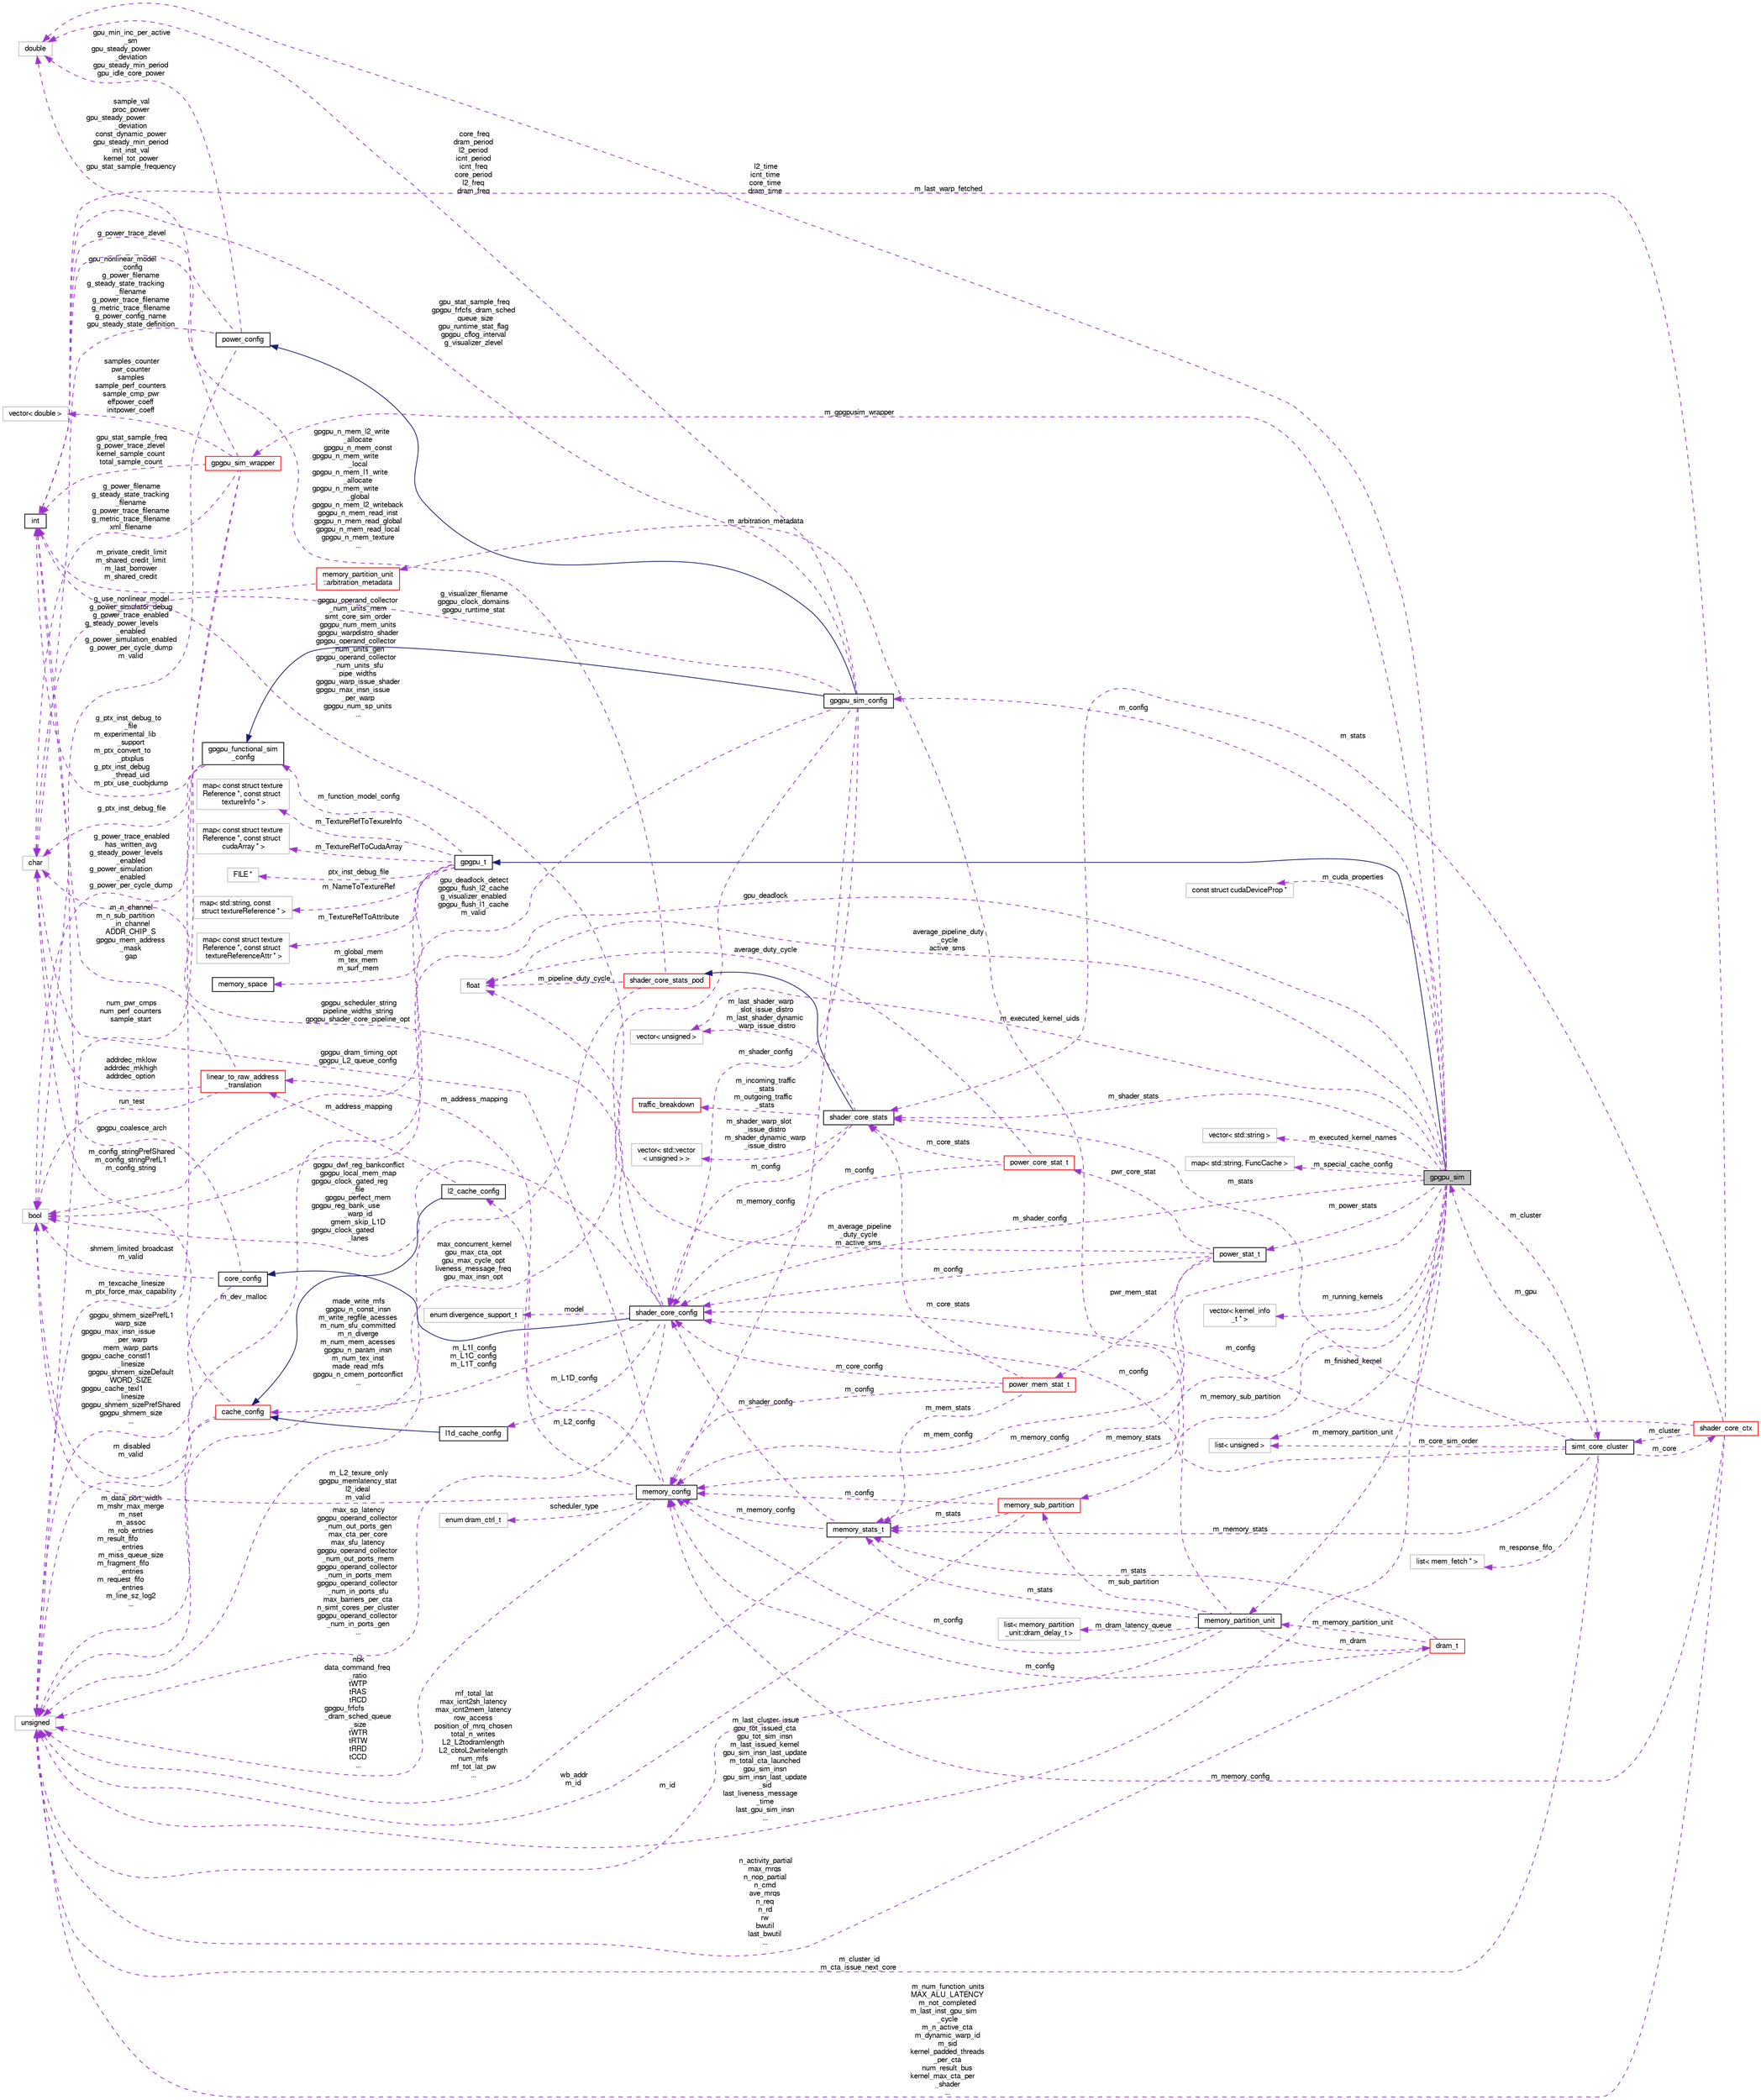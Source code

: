 digraph "gpgpu_sim"
{
  bgcolor="transparent";
  edge [fontname="FreeSans",fontsize="10",labelfontname="FreeSans",labelfontsize="10"];
  node [fontname="FreeSans",fontsize="10",shape=record];
  rankdir="LR";
  Node2 [label="gpgpu_sim",height=0.2,width=0.4,color="black", fillcolor="grey75", style="filled", fontcolor="black"];
  Node3 -> Node2 [dir="back",color="midnightblue",fontsize="10",style="solid",fontname="FreeSans"];
  Node3 [label="gpgpu_t",height=0.2,width=0.4,color="black",URL="$classgpgpu__t.html"];
  Node4 -> Node3 [dir="back",color="darkorchid3",fontsize="10",style="dashed",label=" m_TextureRefToTexureInfo" ,fontname="FreeSans"];
  Node4 [label="map\< const struct texture\lReference *, const struct\l textureInfo * \>",height=0.2,width=0.4,color="grey75"];
  Node5 -> Node3 [dir="back",color="darkorchid3",fontsize="10",style="dashed",label=" m_TextureRefToCudaArray" ,fontname="FreeSans"];
  Node5 [label="map\< const struct texture\lReference *, const struct\l cudaArray * \>",height=0.2,width=0.4,color="grey75"];
  Node6 -> Node3 [dir="back",color="darkorchid3",fontsize="10",style="dashed",label=" ptx_inst_debug_file" ,fontname="FreeSans"];
  Node6 [label="FILE *",height=0.2,width=0.4,color="grey75"];
  Node7 -> Node3 [dir="back",color="darkorchid3",fontsize="10",style="dashed",label=" m_NameToTextureRef" ,fontname="FreeSans"];
  Node7 [label="map\< std::string, const\l struct textureReference * \>",height=0.2,width=0.4,color="grey75"];
  Node8 -> Node3 [dir="back",color="darkorchid3",fontsize="10",style="dashed",label=" m_TextureRefToAttribute" ,fontname="FreeSans"];
  Node8 [label="map\< const struct texture\lReference *, const struct\l textureReferenceAttr * \>",height=0.2,width=0.4,color="grey75"];
  Node9 -> Node3 [dir="back",color="darkorchid3",fontsize="10",style="dashed",label=" m_dev_malloc" ,fontname="FreeSans"];
  Node9 [label="unsigned",height=0.2,width=0.4,color="grey75"];
  Node10 -> Node3 [dir="back",color="darkorchid3",fontsize="10",style="dashed",label=" m_global_mem\nm_tex_mem\nm_surf_mem" ,fontname="FreeSans"];
  Node10 [label="memory_space",height=0.2,width=0.4,color="black",URL="$classmemory__space.html"];
  Node11 -> Node3 [dir="back",color="darkorchid3",fontsize="10",style="dashed",label=" m_function_model_config" ,fontname="FreeSans"];
  Node11 [label="gpgpu_functional_sim\l_config",height=0.2,width=0.4,color="black",URL="$classgpgpu__functional__sim__config.html"];
  Node12 -> Node11 [dir="back",color="darkorchid3",fontsize="10",style="dashed",label=" g_ptx_inst_debug_file" ,fontname="FreeSans"];
  Node12 [label="char",height=0.2,width=0.4,color="grey75"];
  Node13 -> Node11 [dir="back",color="darkorchid3",fontsize="10",style="dashed",label=" g_ptx_inst_debug_to\l_file\nm_experimental_lib\l_support\nm_ptx_convert_to\l_ptxplus\ng_ptx_inst_debug\l_thread_uid\nm_ptx_use_cuobjdump" ,fontname="FreeSans"];
  Node13 [label="int",height=0.2,width=0.4,color="black",URL="$classint.html"];
  Node9 -> Node11 [dir="back",color="darkorchid3",fontsize="10",style="dashed",label=" m_texcache_linesize\nm_ptx_force_max_capability" ,fontname="FreeSans"];
  Node14 -> Node2 [dir="back",color="darkorchid3",fontsize="10",style="dashed",label=" l2_time\nicnt_time\ncore_time\ndram_time" ,fontname="FreeSans"];
  Node14 [label="double",height=0.2,width=0.4,color="grey75"];
  Node15 -> Node2 [dir="back",color="darkorchid3",fontsize="10",style="dashed",label=" m_shader_config" ,fontname="FreeSans"];
  Node15 [label="shader_core_config",height=0.2,width=0.4,color="black",URL="$structshader__core__config.html"];
  Node16 -> Node15 [dir="back",color="midnightblue",fontsize="10",style="solid",fontname="FreeSans"];
  Node16 [label="core_config",height=0.2,width=0.4,color="black",URL="$structcore__config.html"];
  Node13 -> Node16 [dir="back",color="darkorchid3",fontsize="10",style="dashed",label=" gpgpu_coalesce_arch" ,fontname="FreeSans"];
  Node17 -> Node16 [dir="back",color="darkorchid3",fontsize="10",style="dashed",label=" shmem_limited_broadcast\nm_valid" ,fontname="FreeSans"];
  Node17 [label="bool",height=0.2,width=0.4,color="grey75"];
  Node9 -> Node16 [dir="back",color="darkorchid3",fontsize="10",style="dashed",label=" gpgpu_shmem_sizePrefL1\nwarp_size\ngpgpu_max_insn_issue\l_per_warp\nmem_warp_parts\ngpgpu_cache_constl1\l_linesize\ngpgpu_shmem_sizeDefault\nWORD_SIZE\ngpgpu_cache_texl1\l_linesize\ngpgpu_shmem_sizePrefShared\ngpgpu_shmem_size\n..." ,fontname="FreeSans"];
  Node18 -> Node15 [dir="back",color="darkorchid3",fontsize="10",style="dashed",label=" m_L1D_config" ,fontname="FreeSans"];
  Node18 [label="l1d_cache_config",height=0.2,width=0.4,color="black",URL="$classl1d__cache__config.html"];
  Node19 -> Node18 [dir="back",color="midnightblue",fontsize="10",style="solid",fontname="FreeSans"];
  Node19 [label="cache_config",height=0.2,width=0.4,color="red",URL="$classcache__config.html"];
  Node12 -> Node19 [dir="back",color="darkorchid3",fontsize="10",style="dashed",label=" m_config_stringPrefShared\nm_config_stringPrefL1\nm_config_string" ,fontname="FreeSans"];
  Node17 -> Node19 [dir="back",color="darkorchid3",fontsize="10",style="dashed",label=" m_disabled\nm_valid" ,fontname="FreeSans"];
  Node9 -> Node19 [dir="back",color="darkorchid3",fontsize="10",style="dashed",label=" m_data_port_width\nm_mshr_max_merge\nm_nset\nm_assoc\nm_rob_entries\nm_result_fifo\l_entries\nm_miss_queue_size\nm_fragment_fifo\l_entries\nm_request_fifo\l_entries\nm_line_sz_log2\n..." ,fontname="FreeSans"];
  Node12 -> Node15 [dir="back",color="darkorchid3",fontsize="10",style="dashed",label=" gpgpu_scheduler_string\npipeline_widths_string\ngpgpu_shader_core_pipeline_opt" ,fontname="FreeSans"];
  Node30 -> Node15 [dir="back",color="darkorchid3",fontsize="10",style="dashed",label=" model" ,fontname="FreeSans"];
  Node30 [label="enum divergence_support_t",height=0.2,width=0.4,color="grey75"];
  Node13 -> Node15 [dir="back",color="darkorchid3",fontsize="10",style="dashed",label=" gpgpu_operand_collector\l_num_units_mem\nsimt_core_sim_order\ngpgpu_num_mem_units\ngpgpu_warpdistro_shader\ngpgpu_operand_collector\l_num_units_gen\ngpgpu_operand_collector\l_num_units_sfu\npipe_widths\ngpgpu_warp_issue_shader\ngpgpu_max_insn_issue\l_per_warp\ngpgpu_num_sp_units\n..." ,fontname="FreeSans"];
  Node17 -> Node15 [dir="back",color="darkorchid3",fontsize="10",style="dashed",label=" gpgpu_dwf_reg_bankconflict\ngpgpu_local_mem_map\ngpgpu_clock_gated_reg\l_file\ngpgpu_perfect_mem\ngpgpu_reg_bank_use\l_warp_id\ngmem_skip_L1D\ngpgpu_clock_gated\l_lanes" ,fontname="FreeSans"];
  Node19 -> Node15 [dir="back",color="darkorchid3",fontsize="10",style="dashed",label=" m_L1I_config\nm_L1C_config\nm_L1T_config" ,fontname="FreeSans"];
  Node9 -> Node15 [dir="back",color="darkorchid3",fontsize="10",style="dashed",label=" max_sp_latency\ngpgpu_operand_collector\l_num_out_ports_gen\nmax_cta_per_core\nmax_sfu_latency\ngpgpu_operand_collector\l_num_out_ports_mem\ngpgpu_operand_collector\l_num_in_ports_mem\ngpgpu_operand_collector\l_num_in_ports_sfu\nmax_barriers_per_cta\nn_simt_cores_per_cluster\ngpgpu_operand_collector\l_num_in_ports_gen\n..." ,fontname="FreeSans"];
  Node31 -> Node2 [dir="back",color="darkorchid3",fontsize="10",style="dashed",label=" m_cuda_properties" ,fontname="FreeSans"];
  Node31 [label="const struct cudaDeviceProp *",height=0.2,width=0.4,color="grey75"];
  Node32 -> Node2 [dir="back",color="darkorchid3",fontsize="10",style="dashed",label=" m_cluster" ,fontname="FreeSans"];
  Node32 [label="simt_core_cluster",height=0.2,width=0.4,color="black",URL="$classsimt__core__cluster.html"];
  Node15 -> Node32 [dir="back",color="darkorchid3",fontsize="10",style="dashed",label=" m_config" ,fontname="FreeSans"];
  Node33 -> Node32 [dir="back",color="darkorchid3",fontsize="10",style="dashed",label=" m_stats" ,fontname="FreeSans"];
  Node33 [label="shader_core_stats",height=0.2,width=0.4,color="black",URL="$classshader__core__stats.html"];
  Node34 -> Node33 [dir="back",color="midnightblue",fontsize="10",style="solid",fontname="FreeSans"];
  Node34 [label="shader_core_stats_pod",height=0.2,width=0.4,color="red",URL="$structshader__core__stats__pod.html"];
  Node35 -> Node34 [dir="back",color="darkorchid3",fontsize="10",style="dashed",label=" m_pipeline_duty_cycle" ,fontname="FreeSans"];
  Node35 [label="float",height=0.2,width=0.4,color="grey75"];
  Node13 -> Node34 [dir="back",color="darkorchid3",fontsize="10",style="dashed",label=" gpgpu_n_mem_l2_write\l_allocate\ngpgpu_n_mem_const\ngpgpu_n_mem_write\l_local\ngpgpu_n_mem_l1_write\l_allocate\ngpgpu_n_mem_write\l_global\ngpgpu_n_mem_l2_writeback\ngpgpu_n_mem_read_inst\ngpgpu_n_mem_read_global\ngpgpu_n_mem_read_local\ngpgpu_n_mem_texture\n..." ,fontname="FreeSans"];
  Node9 -> Node34 [dir="back",color="darkorchid3",fontsize="10",style="dashed",label=" made_write_mfs\ngpgpu_n_const_insn\nm_write_regfile_acesses\nm_num_sfu_committed\nm_n_diverge\nm_num_mem_acesses\ngpgpu_n_param_insn\nm_num_tex_inst\nmade_read_mfs\ngpgpu_n_cmem_portconflict\n..." ,fontname="FreeSans"];
  Node38 -> Node33 [dir="back",color="darkorchid3",fontsize="10",style="dashed",label=" m_incoming_traffic\l_stats\nm_outgoing_traffic\l_stats" ,fontname="FreeSans"];
  Node38 [label="traffic_breakdown",height=0.2,width=0.4,color="red",URL="$classtraffic__breakdown.html"];
  Node15 -> Node33 [dir="back",color="darkorchid3",fontsize="10",style="dashed",label=" m_config" ,fontname="FreeSans"];
  Node41 -> Node33 [dir="back",color="darkorchid3",fontsize="10",style="dashed",label=" m_last_shader_warp\l_slot_issue_distro\nm_last_shader_dynamic\l_warp_issue_distro" ,fontname="FreeSans"];
  Node41 [label="vector\< unsigned \>",height=0.2,width=0.4,color="grey75"];
  Node42 -> Node33 [dir="back",color="darkorchid3",fontsize="10",style="dashed",label=" m_shader_warp_slot\l_issue_distro\nm_shader_dynamic_warp\l_issue_distro" ,fontname="FreeSans"];
  Node42 [label="vector\< std::vector\l\< unsigned \> \>",height=0.2,width=0.4,color="grey75"];
  Node43 -> Node32 [dir="back",color="darkorchid3",fontsize="10",style="dashed",label=" m_memory_stats" ,fontname="FreeSans"];
  Node43 [label="memory_stats_t",height=0.2,width=0.4,color="black",URL="$classmemory__stats__t.html"];
  Node15 -> Node43 [dir="back",color="darkorchid3",fontsize="10",style="dashed",label=" m_shader_config" ,fontname="FreeSans"];
  Node44 -> Node43 [dir="back",color="darkorchid3",fontsize="10",style="dashed",label=" m_memory_config" ,fontname="FreeSans"];
  Node44 [label="memory_config",height=0.2,width=0.4,color="black",URL="$structmemory__config.html"];
  Node45 -> Node44 [dir="back",color="darkorchid3",fontsize="10",style="dashed",label=" scheduler_type" ,fontname="FreeSans"];
  Node45 [label="enum dram_ctrl_t",height=0.2,width=0.4,color="grey75"];
  Node12 -> Node44 [dir="back",color="darkorchid3",fontsize="10",style="dashed",label=" gpgpu_dram_timing_opt\ngpgpu_L2_queue_config" ,fontname="FreeSans"];
  Node17 -> Node44 [dir="back",color="darkorchid3",fontsize="10",style="dashed",label=" m_L2_texure_only\ngpgpu_memlatency_stat\nl2_ideal\nm_valid" ,fontname="FreeSans"];
  Node9 -> Node44 [dir="back",color="darkorchid3",fontsize="10",style="dashed",label=" nbk\ndata_command_freq\l_ratio\ntWTP\ntRAS\ntRCD\ngpgpu_frfcfs\l_dram_sched_queue\l_size\ntWTR\ntRTW\ntRRD\ntCCD\n..." ,fontname="FreeSans"];
  Node46 -> Node44 [dir="back",color="darkorchid3",fontsize="10",style="dashed",label=" m_address_mapping" ,fontname="FreeSans"];
  Node46 [label="linear_to_raw_address\l_translation",height=0.2,width=0.4,color="red",URL="$classlinear__to__raw__address__translation.html"];
  Node12 -> Node46 [dir="back",color="darkorchid3",fontsize="10",style="dashed",label=" addrdec_mklow\naddrdec_mkhigh\naddrdec_option" ,fontname="FreeSans"];
  Node13 -> Node46 [dir="back",color="darkorchid3",fontsize="10",style="dashed",label=" m_n_channel\nm_n_sub_partition\l_in_channel\nADDR_CHIP_S\ngpgpu_mem_address\l_mask\ngap" ,fontname="FreeSans"];
  Node17 -> Node46 [dir="back",color="darkorchid3",fontsize="10",style="dashed",label=" run_test" ,fontname="FreeSans"];
  Node48 -> Node44 [dir="back",color="darkorchid3",fontsize="10",style="dashed",label=" m_L2_config" ,fontname="FreeSans"];
  Node48 [label="l2_cache_config",height=0.2,width=0.4,color="black",URL="$classl2__cache__config.html"];
  Node19 -> Node48 [dir="back",color="midnightblue",fontsize="10",style="solid",fontname="FreeSans"];
  Node46 -> Node48 [dir="back",color="darkorchid3",fontsize="10",style="dashed",label=" m_address_mapping" ,fontname="FreeSans"];
  Node9 -> Node43 [dir="back",color="darkorchid3",fontsize="10",style="dashed",label=" mf_total_lat\nmax_icnt2sh_latency\nmax_icnt2mem_latency\nrow_access\nposition_of_mrq_chosen\ntotal_n_writes\nL2_L2todramlength\nL2_cbtoL2writelength\nnum_mfs\nmf_tot_lat_pw\n..." ,fontname="FreeSans"];
  Node49 -> Node32 [dir="back",color="darkorchid3",fontsize="10",style="dashed",label=" m_core_sim_order" ,fontname="FreeSans"];
  Node49 [label="list\< unsigned \>",height=0.2,width=0.4,color="grey75"];
  Node2 -> Node32 [dir="back",color="darkorchid3",fontsize="10",style="dashed",label=" m_gpu" ,fontname="FreeSans"];
  Node50 -> Node32 [dir="back",color="darkorchid3",fontsize="10",style="dashed",label=" m_response_fifo" ,fontname="FreeSans"];
  Node50 [label="list\< mem_fetch * \>",height=0.2,width=0.4,color="grey75"];
  Node51 -> Node32 [dir="back",color="darkorchid3",fontsize="10",style="dashed",label=" m_core" ,fontname="FreeSans"];
  Node51 [label="shader_core_ctx",height=0.2,width=0.4,color="red",URL="$classshader__core__ctx.html"];
  Node32 -> Node51 [dir="back",color="darkorchid3",fontsize="10",style="dashed",label=" m_cluster" ,fontname="FreeSans"];
  Node15 -> Node51 [dir="back",color="darkorchid3",fontsize="10",style="dashed",label=" m_config" ,fontname="FreeSans"];
  Node33 -> Node51 [dir="back",color="darkorchid3",fontsize="10",style="dashed",label=" m_stats" ,fontname="FreeSans"];
  Node44 -> Node51 [dir="back",color="darkorchid3",fontsize="10",style="dashed",label=" m_memory_config" ,fontname="FreeSans"];
  Node13 -> Node51 [dir="back",color="darkorchid3",fontsize="10",style="dashed",label=" m_last_warp_fetched" ,fontname="FreeSans"];
  Node9 -> Node51 [dir="back",color="darkorchid3",fontsize="10",style="dashed",label=" m_num_function_units\nMAX_ALU_LATENCY\nm_not_completed\nm_last_inst_gpu_sim\l_cycle\nm_n_active_cta\nm_dynamic_warp_id\nm_sid\nkernel_padded_threads\l_per_cta\nnum_result_bus\nkernel_max_cta_per\l_shader\n..." ,fontname="FreeSans"];
  Node9 -> Node32 [dir="back",color="darkorchid3",fontsize="10",style="dashed",label=" m_cluster_id\nm_cta_issue_next_core" ,fontname="FreeSans"];
  Node41 -> Node2 [dir="back",color="darkorchid3",fontsize="10",style="dashed",label=" m_executed_kernel_uids" ,fontname="FreeSans"];
  Node184 -> Node2 [dir="back",color="darkorchid3",fontsize="10",style="dashed",label=" m_executed_kernel_names" ,fontname="FreeSans"];
  Node184 [label="vector\< std::string \>",height=0.2,width=0.4,color="grey75"];
  Node35 -> Node2 [dir="back",color="darkorchid3",fontsize="10",style="dashed",label=" average_pipeline_duty\l_cycle\nactive_sms" ,fontname="FreeSans"];
  Node33 -> Node2 [dir="back",color="darkorchid3",fontsize="10",style="dashed",label=" m_shader_stats" ,fontname="FreeSans"];
  Node44 -> Node2 [dir="back",color="darkorchid3",fontsize="10",style="dashed",label=" m_memory_config" ,fontname="FreeSans"];
  Node185 -> Node2 [dir="back",color="darkorchid3",fontsize="10",style="dashed",label=" m_memory_partition_unit" ,fontname="FreeSans"];
  Node185 [label="memory_partition_unit",height=0.2,width=0.4,color="black",URL="$classmemory__partition__unit.html"];
  Node186 -> Node185 [dir="back",color="darkorchid3",fontsize="10",style="dashed",label=" m_arbitration_metadata" ,fontname="FreeSans"];
  Node186 [label="memory_partition_unit\l::arbitration_metadata",height=0.2,width=0.4,color="red",URL="$classmemory__partition__unit_1_1arbitration__metadata.html"];
  Node13 -> Node186 [dir="back",color="darkorchid3",fontsize="10",style="dashed",label=" m_private_credit_limit\nm_shared_credit_limit\nm_last_borrower\nm_shared_credit" ,fontname="FreeSans"];
  Node44 -> Node185 [dir="back",color="darkorchid3",fontsize="10",style="dashed",label=" m_config" ,fontname="FreeSans"];
  Node43 -> Node185 [dir="back",color="darkorchid3",fontsize="10",style="dashed",label=" m_stats" ,fontname="FreeSans"];
  Node188 -> Node185 [dir="back",color="darkorchid3",fontsize="10",style="dashed",label=" m_dram_latency_queue" ,fontname="FreeSans"];
  Node188 [label="list\< memory_partition\l_unit::dram_delay_t \>",height=0.2,width=0.4,color="grey75"];
  Node189 -> Node185 [dir="back",color="darkorchid3",fontsize="10",style="dashed",label=" m_dram" ,fontname="FreeSans"];
  Node189 [label="dram_t",height=0.2,width=0.4,color="red",URL="$classdram__t.html"];
  Node44 -> Node189 [dir="back",color="darkorchid3",fontsize="10",style="dashed",label=" m_config" ,fontname="FreeSans"];
  Node185 -> Node189 [dir="back",color="darkorchid3",fontsize="10",style="dashed",label=" m_memory_partition_unit" ,fontname="FreeSans"];
  Node43 -> Node189 [dir="back",color="darkorchid3",fontsize="10",style="dashed",label=" m_stats" ,fontname="FreeSans"];
  Node9 -> Node189 [dir="back",color="darkorchid3",fontsize="10",style="dashed",label=" n_activity_partial\nmax_mrqs\nn_nop_partial\nn_cmd\nave_mrqs\nn_req\nn_rd\nrw\nbwutil\nlast_bwutil\n..." ,fontname="FreeSans"];
  Node9 -> Node185 [dir="back",color="darkorchid3",fontsize="10",style="dashed",label=" m_id" ,fontname="FreeSans"];
  Node206 -> Node185 [dir="back",color="darkorchid3",fontsize="10",style="dashed",label=" m_sub_partition" ,fontname="FreeSans"];
  Node206 [label="memory_sub_partition",height=0.2,width=0.4,color="red",URL="$classmemory__sub__partition.html"];
  Node44 -> Node206 [dir="back",color="darkorchid3",fontsize="10",style="dashed",label=" m_config" ,fontname="FreeSans"];
  Node43 -> Node206 [dir="back",color="darkorchid3",fontsize="10",style="dashed",label=" m_stats" ,fontname="FreeSans"];
  Node9 -> Node206 [dir="back",color="darkorchid3",fontsize="10",style="dashed",label=" wb_addr\nm_id" ,fontname="FreeSans"];
  Node212 -> Node2 [dir="back",color="darkorchid3",fontsize="10",style="dashed",label=" m_power_stats" ,fontname="FreeSans"];
  Node212 [label="power_stat_t",height=0.2,width=0.4,color="black",URL="$classpower__stat__t.html"];
  Node213 -> Node212 [dir="back",color="darkorchid3",fontsize="10",style="dashed",label=" pwr_core_stat" ,fontname="FreeSans"];
  Node213 [label="power_core_stat_t",height=0.2,width=0.4,color="red",URL="$classpower__core__stat__t.html"];
  Node15 -> Node213 [dir="back",color="darkorchid3",fontsize="10",style="dashed",label=" m_config" ,fontname="FreeSans"];
  Node35 -> Node213 [dir="back",color="darkorchid3",fontsize="10",style="dashed",label=" average_duty_cycle" ,fontname="FreeSans"];
  Node33 -> Node213 [dir="back",color="darkorchid3",fontsize="10",style="dashed",label=" m_core_stats" ,fontname="FreeSans"];
  Node15 -> Node212 [dir="back",color="darkorchid3",fontsize="10",style="dashed",label=" m_config" ,fontname="FreeSans"];
  Node35 -> Node212 [dir="back",color="darkorchid3",fontsize="10",style="dashed",label=" m_average_pipeline\l_duty_cycle\nm_active_sms" ,fontname="FreeSans"];
  Node44 -> Node212 [dir="back",color="darkorchid3",fontsize="10",style="dashed",label=" m_mem_config" ,fontname="FreeSans"];
  Node215 -> Node212 [dir="back",color="darkorchid3",fontsize="10",style="dashed",label=" pwr_mem_stat" ,fontname="FreeSans"];
  Node215 [label="power_mem_stat_t",height=0.2,width=0.4,color="red",URL="$classpower__mem__stat__t.html"];
  Node15 -> Node215 [dir="back",color="darkorchid3",fontsize="10",style="dashed",label=" m_core_config" ,fontname="FreeSans"];
  Node44 -> Node215 [dir="back",color="darkorchid3",fontsize="10",style="dashed",label=" m_config" ,fontname="FreeSans"];
  Node33 -> Node215 [dir="back",color="darkorchid3",fontsize="10",style="dashed",label=" m_core_stats" ,fontname="FreeSans"];
  Node43 -> Node215 [dir="back",color="darkorchid3",fontsize="10",style="dashed",label=" m_mem_stats" ,fontname="FreeSans"];
  Node43 -> Node2 [dir="back",color="darkorchid3",fontsize="10",style="dashed",label=" m_memory_stats" ,fontname="FreeSans"];
  Node17 -> Node2 [dir="back",color="darkorchid3",fontsize="10",style="dashed",label=" gpu_deadlock" ,fontname="FreeSans"];
  Node49 -> Node2 [dir="back",color="darkorchid3",fontsize="10",style="dashed",label=" m_finished_kernel" ,fontname="FreeSans"];
  Node217 -> Node2 [dir="back",color="darkorchid3",fontsize="10",style="dashed",label=" m_config" ,fontname="FreeSans"];
  Node217 [label="gpgpu_sim_config",height=0.2,width=0.4,color="black",URL="$classgpgpu__sim__config.html"];
  Node218 -> Node217 [dir="back",color="midnightblue",fontsize="10",style="solid",fontname="FreeSans"];
  Node218 [label="power_config",height=0.2,width=0.4,color="black",URL="$structpower__config.html"];
  Node14 -> Node218 [dir="back",color="darkorchid3",fontsize="10",style="dashed",label=" gpu_min_inc_per_active\l_sm\ngpu_steady_power\l_deviation\ngpu_steady_min_period\ngpu_idle_core_power" ,fontname="FreeSans"];
  Node12 -> Node218 [dir="back",color="darkorchid3",fontsize="10",style="dashed",label=" gpu_nonlinear_model\l_config\ng_power_filename\ng_steady_state_tracking\l_filename\ng_power_trace_filename\ng_metric_trace_filename\ng_power_config_name\ngpu_steady_state_definition" ,fontname="FreeSans"];
  Node13 -> Node218 [dir="back",color="darkorchid3",fontsize="10",style="dashed",label=" g_power_trace_zlevel" ,fontname="FreeSans"];
  Node17 -> Node218 [dir="back",color="darkorchid3",fontsize="10",style="dashed",label=" g_use_nonlinear_model\ng_power_simulator_debug\ng_power_trace_enabled\ng_steady_power_levels\l_enabled\ng_power_simulation_enabled\ng_power_per_cycle_dump\nm_valid" ,fontname="FreeSans"];
  Node11 -> Node217 [dir="back",color="midnightblue",fontsize="10",style="solid",fontname="FreeSans"];
  Node14 -> Node217 [dir="back",color="darkorchid3",fontsize="10",style="dashed",label=" core_freq\ndram_period\nl2_period\nicnt_period\nicnt_freq\ncore_period\nl2_freq\ndram_freq" ,fontname="FreeSans"];
  Node15 -> Node217 [dir="back",color="darkorchid3",fontsize="10",style="dashed",label=" m_shader_config" ,fontname="FreeSans"];
  Node12 -> Node217 [dir="back",color="darkorchid3",fontsize="10",style="dashed",label=" g_visualizer_filename\ngpgpu_clock_domains\ngpgpu_runtime_stat" ,fontname="FreeSans"];
  Node44 -> Node217 [dir="back",color="darkorchid3",fontsize="10",style="dashed",label=" m_memory_config" ,fontname="FreeSans"];
  Node13 -> Node217 [dir="back",color="darkorchid3",fontsize="10",style="dashed",label=" gpu_stat_sample_freq\ngpgpu_frfcfs_dram_sched\l_queue_size\ngpu_runtime_stat_flag\ngpgpu_cflog_interval\ng_visualizer_zlevel" ,fontname="FreeSans"];
  Node17 -> Node217 [dir="back",color="darkorchid3",fontsize="10",style="dashed",label=" gpu_deadlock_detect\ngpgpu_flush_l2_cache\ng_visualizer_enabled\ngpgpu_flush_l1_cache\nm_valid" ,fontname="FreeSans"];
  Node9 -> Node217 [dir="back",color="darkorchid3",fontsize="10",style="dashed",label=" max_concurrent_kernel\ngpu_max_cta_opt\ngpu_max_cycle_opt\nliveness_message_freq\ngpu_max_insn_opt" ,fontname="FreeSans"];
  Node9 -> Node2 [dir="back",color="darkorchid3",fontsize="10",style="dashed",label=" m_last_cluster_issue\ngpu_tot_issued_cta\ngpu_tot_sim_insn\nm_last_issued_kernel\ngpu_sim_insn_last_update\nm_total_cta_launched\ngpu_sim_insn\ngpu_sim_insn_last_update\l_sid\nlast_liveness_message\l_time\nlast_gpu_sim_insn\n..." ,fontname="FreeSans"];
  Node219 -> Node2 [dir="back",color="darkorchid3",fontsize="10",style="dashed",label=" m_special_cache_config" ,fontname="FreeSans"];
  Node219 [label="map\< std::string, FuncCache \>",height=0.2,width=0.4,color="grey75"];
  Node220 -> Node2 [dir="back",color="darkorchid3",fontsize="10",style="dashed",label=" m_gpgpusim_wrapper" ,fontname="FreeSans"];
  Node220 [label="gpgpu_sim_wrapper",height=0.2,width=0.4,color="red",URL="$classgpgpu__sim__wrapper.html"];
  Node221 -> Node220 [dir="back",color="darkorchid3",fontsize="10",style="dashed",label=" samples_counter\npwr_counter\nsamples\nsample_perf_counters\nsample_cmp_pwr\neffpower_coeff\ninitpower_coeff" ,fontname="FreeSans"];
  Node221 [label="vector\< double \>",height=0.2,width=0.4,color="grey75"];
  Node14 -> Node220 [dir="back",color="darkorchid3",fontsize="10",style="dashed",label=" sample_val\nproc_power\ngpu_steady_power\l_deviation\nconst_dynamic_power\ngpu_steady_min_period\ninit_inst_val\nkernel_tot_power\ngpu_stat_sample_frequency" ,fontname="FreeSans"];
  Node12 -> Node220 [dir="back",color="darkorchid3",fontsize="10",style="dashed",label=" g_power_filename\ng_steady_state_tracking\l_filename\ng_power_trace_filename\ng_metric_trace_filename\nxml_filename" ,fontname="FreeSans"];
  Node13 -> Node220 [dir="back",color="darkorchid3",fontsize="10",style="dashed",label=" gpu_stat_sample_freq\ng_power_trace_zlevel\nkernel_sample_count\ntotal_sample_count" ,fontname="FreeSans"];
  Node17 -> Node220 [dir="back",color="darkorchid3",fontsize="10",style="dashed",label=" g_power_trace_enabled\nhas_written_avg\ng_steady_power_levels\l_enabled\ng_power_simulation\l_enabled\ng_power_per_cycle_dump" ,fontname="FreeSans"];
  Node9 -> Node220 [dir="back",color="darkorchid3",fontsize="10",style="dashed",label=" num_pwr_cmps\nnum_perf_counters\nsample_start" ,fontname="FreeSans"];
  Node284 -> Node2 [dir="back",color="darkorchid3",fontsize="10",style="dashed",label=" m_running_kernels" ,fontname="FreeSans"];
  Node284 [label="vector\< kernel_info\l_t * \>",height=0.2,width=0.4,color="grey75"];
  Node206 -> Node2 [dir="back",color="darkorchid3",fontsize="10",style="dashed",label=" m_memory_sub_partition" ,fontname="FreeSans"];
}
